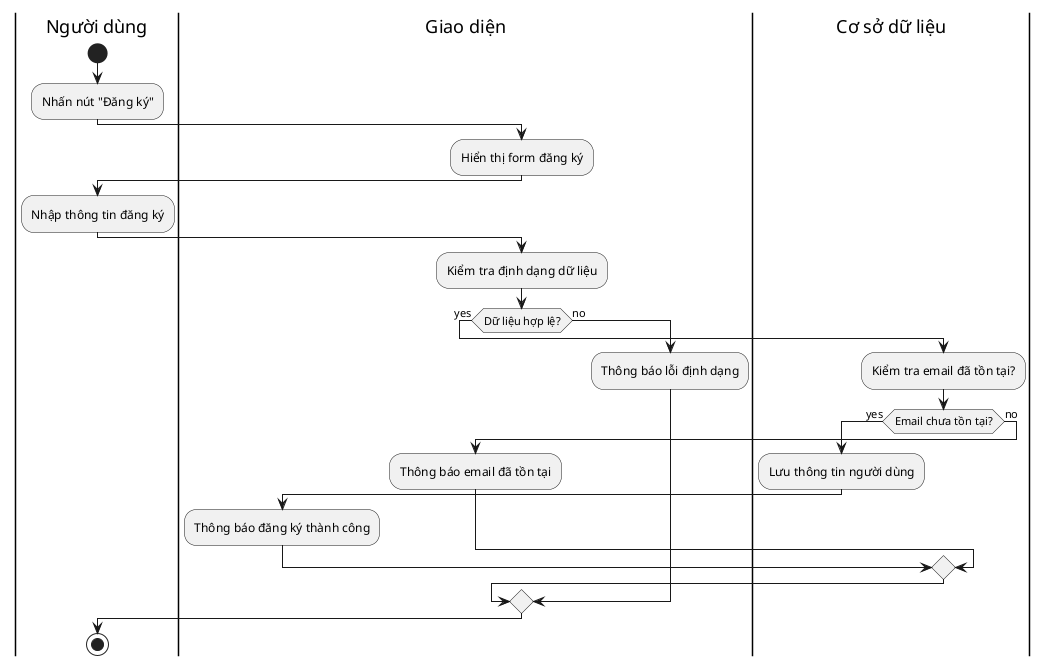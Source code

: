 @startuml
|Người dùng|
start
:Nhấn nút "Đăng ký";

|Giao diện|
:Hiển thị form đăng ký;

|Người dùng|
:Nhập thông tin đăng ký;

|Giao diện|
:Kiểm tra định dạng dữ liệu;

if (Dữ liệu hợp lệ?) then (yes)
  |Cơ sở dữ liệu|
  :Kiểm tra email đã tồn tại?;

  if (Email chưa tồn tại?) then (yes)
    :Lưu thông tin người dùng;
    |Giao diện|
    :Thông báo đăng ký thành công;
  else (no)
    |Giao diện|
    :Thông báo email đã tồn tại;
  endif

else (no)
  |Giao diện|
  :Thông báo lỗi định dạng;
endif

|Người dùng|
stop
@enduml
